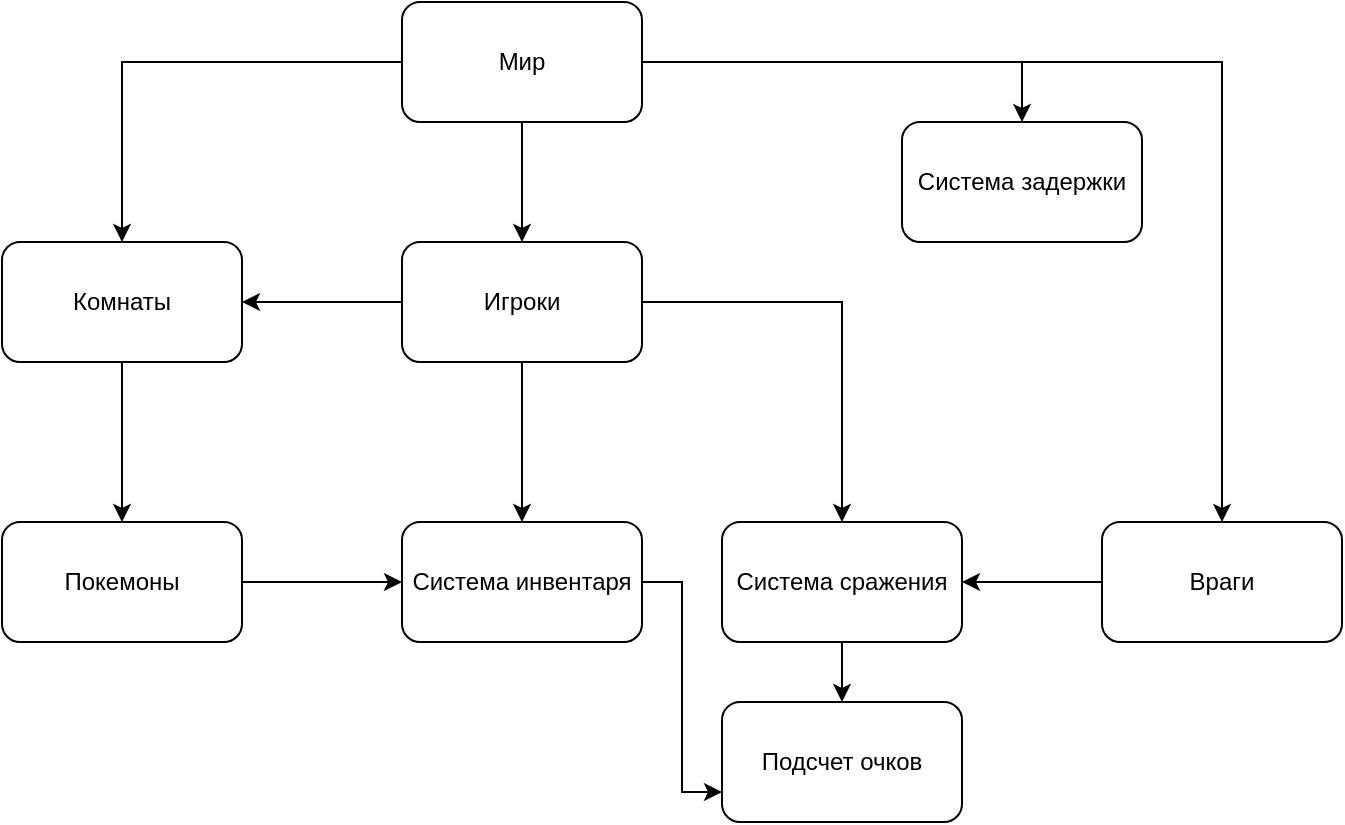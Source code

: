 <mxfile version="15.5.9" type="github">
  <diagram id="ISQ3tICv5ln1uF-2UT8T" name="Page-1">
    <mxGraphModel dx="990" dy="543" grid="1" gridSize="10" guides="1" tooltips="1" connect="1" arrows="1" fold="1" page="1" pageScale="1" pageWidth="827" pageHeight="1169" math="0" shadow="0">
      <root>
        <mxCell id="0" />
        <mxCell id="1" parent="0" />
        <mxCell id="-6L8GtBh6u6LzYDWrwUP-8" style="edgeStyle=orthogonalEdgeStyle;rounded=0;orthogonalLoop=1;jettySize=auto;html=1;" parent="1" source="-6L8GtBh6u6LzYDWrwUP-1" target="-6L8GtBh6u6LzYDWrwUP-2" edge="1">
          <mxGeometry relative="1" as="geometry" />
        </mxCell>
        <mxCell id="-6L8GtBh6u6LzYDWrwUP-9" style="edgeStyle=orthogonalEdgeStyle;rounded=0;orthogonalLoop=1;jettySize=auto;html=1;" parent="1" source="-6L8GtBh6u6LzYDWrwUP-1" target="-6L8GtBh6u6LzYDWrwUP-3" edge="1">
          <mxGeometry relative="1" as="geometry" />
        </mxCell>
        <mxCell id="-6L8GtBh6u6LzYDWrwUP-10" style="edgeStyle=orthogonalEdgeStyle;rounded=0;orthogonalLoop=1;jettySize=auto;html=1;" parent="1" source="-6L8GtBh6u6LzYDWrwUP-1" target="-6L8GtBh6u6LzYDWrwUP-4" edge="1">
          <mxGeometry relative="1" as="geometry" />
        </mxCell>
        <mxCell id="7YM1qcRhVq9PsL8VdqDP-7" style="edgeStyle=orthogonalEdgeStyle;rounded=0;orthogonalLoop=1;jettySize=auto;html=1;entryX=0.5;entryY=0;entryDx=0;entryDy=0;" edge="1" parent="1" source="-6L8GtBh6u6LzYDWrwUP-1" target="7YM1qcRhVq9PsL8VdqDP-6">
          <mxGeometry relative="1" as="geometry" />
        </mxCell>
        <mxCell id="-6L8GtBh6u6LzYDWrwUP-1" value="Мир" style="rounded=1;whiteSpace=wrap;html=1;" parent="1" vertex="1">
          <mxGeometry x="330" y="70" width="120" height="60" as="geometry" />
        </mxCell>
        <mxCell id="-6L8GtBh6u6LzYDWrwUP-11" style="edgeStyle=orthogonalEdgeStyle;rounded=0;orthogonalLoop=1;jettySize=auto;html=1;" parent="1" source="-6L8GtBh6u6LzYDWrwUP-2" target="-6L8GtBh6u6LzYDWrwUP-6" edge="1">
          <mxGeometry relative="1" as="geometry" />
        </mxCell>
        <mxCell id="-6L8GtBh6u6LzYDWrwUP-2" value="Комнаты" style="rounded=1;whiteSpace=wrap;html=1;" parent="1" vertex="1">
          <mxGeometry x="130" y="190" width="120" height="60" as="geometry" />
        </mxCell>
        <mxCell id="-6L8GtBh6u6LzYDWrwUP-12" style="edgeStyle=orthogonalEdgeStyle;rounded=0;orthogonalLoop=1;jettySize=auto;html=1;" parent="1" source="-6L8GtBh6u6LzYDWrwUP-3" target="-6L8GtBh6u6LzYDWrwUP-5" edge="1">
          <mxGeometry relative="1" as="geometry" />
        </mxCell>
        <mxCell id="-6L8GtBh6u6LzYDWrwUP-14" style="edgeStyle=orthogonalEdgeStyle;rounded=0;orthogonalLoop=1;jettySize=auto;html=1;" parent="1" source="-6L8GtBh6u6LzYDWrwUP-3" target="-6L8GtBh6u6LzYDWrwUP-13" edge="1">
          <mxGeometry relative="1" as="geometry" />
        </mxCell>
        <mxCell id="7YM1qcRhVq9PsL8VdqDP-8" style="edgeStyle=orthogonalEdgeStyle;rounded=0;orthogonalLoop=1;jettySize=auto;html=1;" edge="1" parent="1" source="-6L8GtBh6u6LzYDWrwUP-3" target="-6L8GtBh6u6LzYDWrwUP-2">
          <mxGeometry relative="1" as="geometry" />
        </mxCell>
        <mxCell id="-6L8GtBh6u6LzYDWrwUP-3" value="Игроки" style="rounded=1;whiteSpace=wrap;html=1;" parent="1" vertex="1">
          <mxGeometry x="330" y="190" width="120" height="60" as="geometry" />
        </mxCell>
        <mxCell id="-6L8GtBh6u6LzYDWrwUP-16" style="edgeStyle=orthogonalEdgeStyle;rounded=0;orthogonalLoop=1;jettySize=auto;html=1;entryX=1;entryY=0.5;entryDx=0;entryDy=0;" parent="1" source="-6L8GtBh6u6LzYDWrwUP-4" target="-6L8GtBh6u6LzYDWrwUP-13" edge="1">
          <mxGeometry relative="1" as="geometry" />
        </mxCell>
        <mxCell id="-6L8GtBh6u6LzYDWrwUP-4" value="Враги" style="rounded=1;whiteSpace=wrap;html=1;" parent="1" vertex="1">
          <mxGeometry x="680" y="330" width="120" height="60" as="geometry" />
        </mxCell>
        <mxCell id="7YM1qcRhVq9PsL8VdqDP-4" style="edgeStyle=orthogonalEdgeStyle;rounded=0;orthogonalLoop=1;jettySize=auto;html=1;entryX=0;entryY=0.75;entryDx=0;entryDy=0;" edge="1" parent="1" source="-6L8GtBh6u6LzYDWrwUP-5" target="7YM1qcRhVq9PsL8VdqDP-2">
          <mxGeometry relative="1" as="geometry" />
        </mxCell>
        <mxCell id="-6L8GtBh6u6LzYDWrwUP-5" value="Система инвентаря" style="rounded=1;whiteSpace=wrap;html=1;" parent="1" vertex="1">
          <mxGeometry x="330" y="330" width="120" height="60" as="geometry" />
        </mxCell>
        <mxCell id="7YM1qcRhVq9PsL8VdqDP-1" style="edgeStyle=orthogonalEdgeStyle;rounded=0;orthogonalLoop=1;jettySize=auto;html=1;" edge="1" parent="1" source="-6L8GtBh6u6LzYDWrwUP-6" target="-6L8GtBh6u6LzYDWrwUP-5">
          <mxGeometry relative="1" as="geometry">
            <mxPoint x="320" y="360" as="targetPoint" />
          </mxGeometry>
        </mxCell>
        <mxCell id="-6L8GtBh6u6LzYDWrwUP-6" value="Покемоны" style="rounded=1;whiteSpace=wrap;html=1;" parent="1" vertex="1">
          <mxGeometry x="130" y="330" width="120" height="60" as="geometry" />
        </mxCell>
        <mxCell id="7YM1qcRhVq9PsL8VdqDP-3" style="edgeStyle=orthogonalEdgeStyle;rounded=0;orthogonalLoop=1;jettySize=auto;html=1;" edge="1" parent="1" source="-6L8GtBh6u6LzYDWrwUP-13" target="7YM1qcRhVq9PsL8VdqDP-2">
          <mxGeometry relative="1" as="geometry" />
        </mxCell>
        <mxCell id="-6L8GtBh6u6LzYDWrwUP-13" value="Система сражения" style="rounded=1;whiteSpace=wrap;html=1;" parent="1" vertex="1">
          <mxGeometry x="490" y="330" width="120" height="60" as="geometry" />
        </mxCell>
        <mxCell id="7YM1qcRhVq9PsL8VdqDP-2" value="Подсчет очков" style="rounded=1;whiteSpace=wrap;html=1;" vertex="1" parent="1">
          <mxGeometry x="490" y="420" width="120" height="60" as="geometry" />
        </mxCell>
        <mxCell id="7YM1qcRhVq9PsL8VdqDP-6" value="Система задержки" style="rounded=1;whiteSpace=wrap;html=1;" vertex="1" parent="1">
          <mxGeometry x="580" y="130" width="120" height="60" as="geometry" />
        </mxCell>
      </root>
    </mxGraphModel>
  </diagram>
</mxfile>

